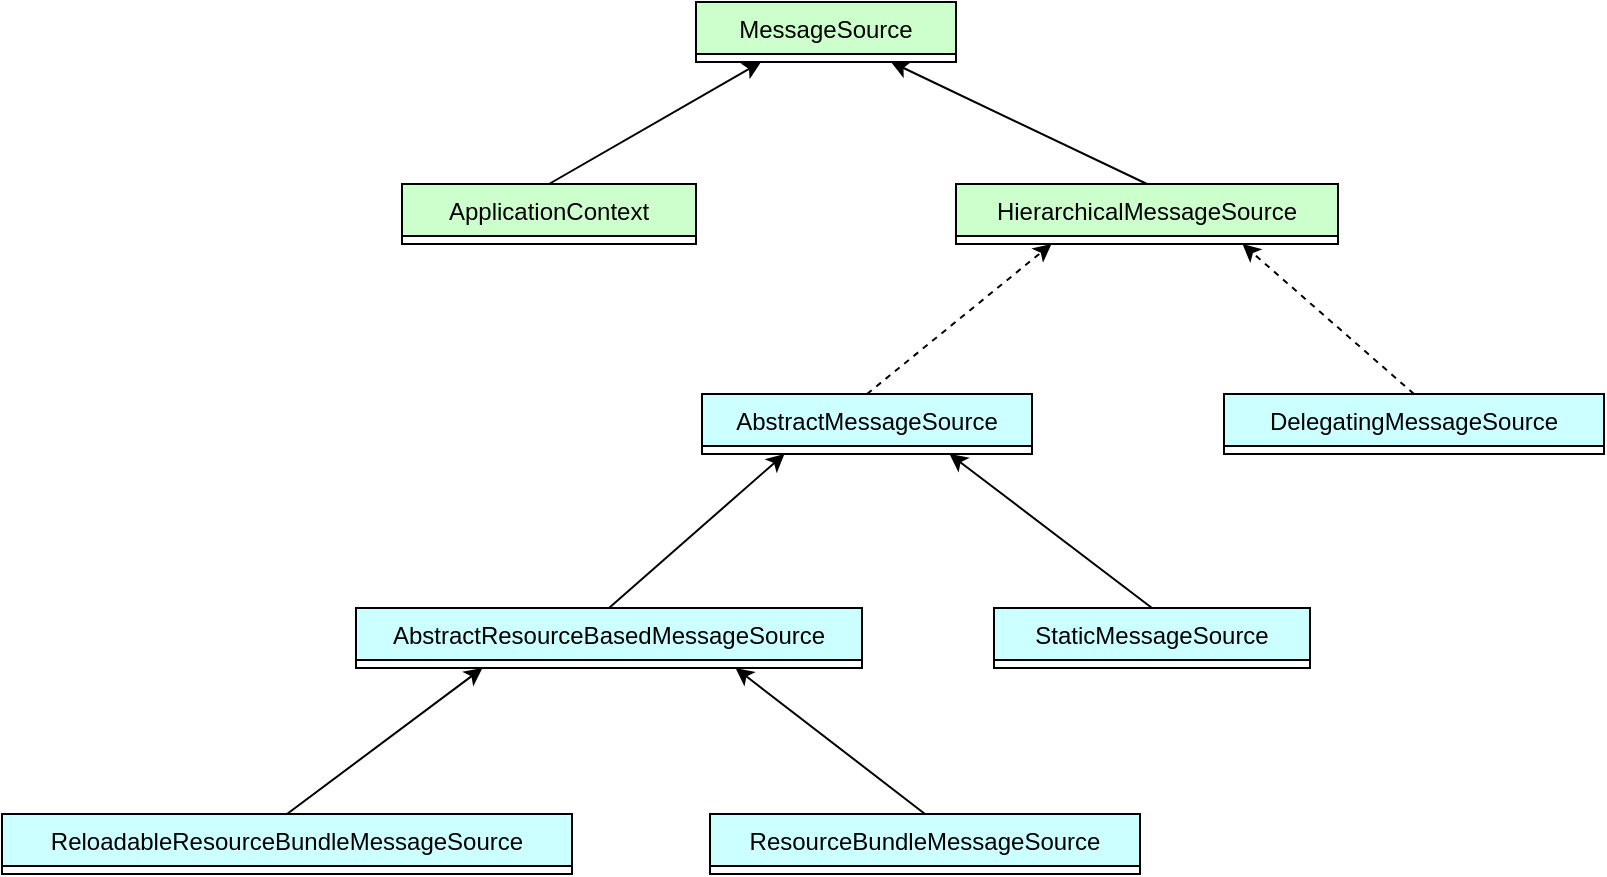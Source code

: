 <mxfile version="20.2.6" type="github">
  <diagram id="aS9pjdUC0Do7hMSleVWt" name="第 1 页">
    <mxGraphModel dx="1422" dy="762" grid="0" gridSize="10" guides="1" tooltips="1" connect="1" arrows="1" fold="1" page="1" pageScale="1" pageWidth="1654" pageHeight="1169" background="none" math="0" shadow="0">
      <root>
        <mxCell id="0" />
        <mxCell id="1" parent="0" />
        <mxCell id="eDFqkNTLr4-eCkODvhOK-2" value="MessageSource" style="swimlane;fontStyle=0;childLayout=stackLayout;horizontal=1;startSize=26;fillColor=#CCFFCC;horizontalStack=0;resizeParent=1;resizeParentMax=0;resizeLast=0;collapsible=1;marginBottom=0;direction=east;strokeColor=default;swimlaneLine=1;glass=0;rounded=0;shadow=0;" parent="1" vertex="1" collapsed="1">
          <mxGeometry x="576" y="109" width="130" height="30" as="geometry">
            <mxRectangle x="758" y="56" width="180" height="52" as="alternateBounds" />
          </mxGeometry>
        </mxCell>
        <mxCell id="eDFqkNTLr4-eCkODvhOK-3" value="" style="text;strokeColor=none;fillColor=#CCFFCC;align=left;verticalAlign=top;spacingLeft=4;spacingRight=4;overflow=hidden;rotatable=0;points=[[0,0.5],[1,0.5]];portConstraint=eastwest;" parent="eDFqkNTLr4-eCkODvhOK-2" vertex="1">
          <mxGeometry y="26" width="180" height="26" as="geometry" />
        </mxCell>
        <mxCell id="eDFqkNTLr4-eCkODvhOK-7" value="AbstractMessageSource" style="swimlane;fontStyle=0;childLayout=stackLayout;horizontal=1;startSize=26;fillColor=#CCFFFF;horizontalStack=0;resizeParent=1;resizeParentMax=0;resizeLast=0;collapsible=1;marginBottom=0;direction=east;strokeColor=default;swimlaneLine=1;glass=0;rounded=0;shadow=0;" parent="1" vertex="1" collapsed="1">
          <mxGeometry x="579" y="305" width="165" height="30" as="geometry">
            <mxRectangle x="604" y="162" width="183" height="52" as="alternateBounds" />
          </mxGeometry>
        </mxCell>
        <mxCell id="eDFqkNTLr4-eCkODvhOK-8" value="" style="text;strokeColor=none;fillColor=#CCFFFF;align=left;verticalAlign=top;spacingLeft=4;spacingRight=4;overflow=hidden;rotatable=0;points=[[0,0.5],[1,0.5]];portConstraint=eastwest;" parent="eDFqkNTLr4-eCkODvhOK-7" vertex="1">
          <mxGeometry y="26" width="183" height="26" as="geometry" />
        </mxCell>
        <mxCell id="eDFqkNTLr4-eCkODvhOK-10" value="HierarchicalMessageSource" style="swimlane;fontStyle=0;childLayout=stackLayout;horizontal=1;startSize=26;fillColor=#CCFFCC;horizontalStack=0;resizeParent=1;resizeParentMax=0;resizeLast=0;collapsible=1;marginBottom=0;direction=east;strokeColor=default;swimlaneLine=1;glass=0;rounded=0;shadow=0;" parent="1" vertex="1" collapsed="1">
          <mxGeometry x="706" y="200" width="191" height="30" as="geometry">
            <mxRectangle x="955" y="162" width="180" height="52" as="alternateBounds" />
          </mxGeometry>
        </mxCell>
        <mxCell id="eDFqkNTLr4-eCkODvhOK-11" value="" style="text;strokeColor=none;fillColor=#CCFFCC;align=left;verticalAlign=top;spacingLeft=4;spacingRight=4;overflow=hidden;rotatable=0;points=[[0,0.5],[1,0.5]];portConstraint=eastwest;" parent="eDFqkNTLr4-eCkODvhOK-10" vertex="1">
          <mxGeometry y="26" width="180" height="26" as="geometry" />
        </mxCell>
        <mxCell id="rqdoCPFN9nggNmxES_CL-17" value="" style="endArrow=classic;html=1;rounded=0;dashed=1;exitX=0.5;exitY=0;exitDx=0;exitDy=0;entryX=0.75;entryY=1;entryDx=0;entryDy=0;" parent="1" source="6E0XSaZ1mksNNAJZRSKo-3" target="eDFqkNTLr4-eCkODvhOK-10" edge="1">
          <mxGeometry width="50" height="50" relative="1" as="geometry">
            <mxPoint x="186" y="129" as="sourcePoint" />
            <mxPoint x="307" y="59" as="targetPoint" />
          </mxGeometry>
        </mxCell>
        <mxCell id="6E0XSaZ1mksNNAJZRSKo-1" value="ApplicationContext" style="swimlane;fontStyle=0;childLayout=stackLayout;horizontal=1;startSize=26;fillColor=#CCFFCC;horizontalStack=0;resizeParent=1;resizeParentMax=0;resizeLast=0;collapsible=1;marginBottom=0;direction=east;strokeColor=default;swimlaneLine=1;glass=0;rounded=0;shadow=0;" parent="1" vertex="1" collapsed="1">
          <mxGeometry x="429" y="200" width="147" height="30" as="geometry">
            <mxRectangle x="955" y="162" width="180" height="52" as="alternateBounds" />
          </mxGeometry>
        </mxCell>
        <mxCell id="6E0XSaZ1mksNNAJZRSKo-2" value="" style="text;strokeColor=none;fillColor=#CCFFCC;align=left;verticalAlign=top;spacingLeft=4;spacingRight=4;overflow=hidden;rotatable=0;points=[[0,0.5],[1,0.5]];portConstraint=eastwest;" parent="6E0XSaZ1mksNNAJZRSKo-1" vertex="1">
          <mxGeometry y="26" width="180" height="26" as="geometry" />
        </mxCell>
        <mxCell id="6E0XSaZ1mksNNAJZRSKo-3" value="DelegatingMessageSource" style="swimlane;fontStyle=0;childLayout=stackLayout;horizontal=1;startSize=26;fillColor=#CCFFFF;horizontalStack=0;resizeParent=1;resizeParentMax=0;resizeLast=0;collapsible=1;marginBottom=0;direction=east;strokeColor=default;swimlaneLine=1;glass=0;rounded=0;shadow=0;" parent="1" vertex="1" collapsed="1">
          <mxGeometry x="840" y="305" width="190" height="30" as="geometry">
            <mxRectangle x="604" y="162" width="183" height="52" as="alternateBounds" />
          </mxGeometry>
        </mxCell>
        <mxCell id="6E0XSaZ1mksNNAJZRSKo-4" value="" style="text;strokeColor=none;fillColor=#CCFFFF;align=left;verticalAlign=top;spacingLeft=4;spacingRight=4;overflow=hidden;rotatable=0;points=[[0,0.5],[1,0.5]];portConstraint=eastwest;" parent="6E0XSaZ1mksNNAJZRSKo-3" vertex="1">
          <mxGeometry y="26" width="183" height="26" as="geometry" />
        </mxCell>
        <mxCell id="6E0XSaZ1mksNNAJZRSKo-5" value="AbstractResourceBasedMessageSource" style="swimlane;fontStyle=0;childLayout=stackLayout;horizontal=1;startSize=26;fillColor=#CCFFFF;horizontalStack=0;resizeParent=1;resizeParentMax=0;resizeLast=0;collapsible=1;marginBottom=0;direction=east;strokeColor=default;swimlaneLine=1;glass=0;rounded=0;shadow=0;" parent="1" vertex="1" collapsed="1">
          <mxGeometry x="406" y="412" width="253" height="30" as="geometry">
            <mxRectangle x="604" y="162" width="183" height="52" as="alternateBounds" />
          </mxGeometry>
        </mxCell>
        <mxCell id="6E0XSaZ1mksNNAJZRSKo-6" value="" style="text;strokeColor=none;fillColor=#CCFFFF;align=left;verticalAlign=top;spacingLeft=4;spacingRight=4;overflow=hidden;rotatable=0;points=[[0,0.5],[1,0.5]];portConstraint=eastwest;" parent="6E0XSaZ1mksNNAJZRSKo-5" vertex="1">
          <mxGeometry y="26" width="183" height="26" as="geometry" />
        </mxCell>
        <mxCell id="6E0XSaZ1mksNNAJZRSKo-7" value="StaticMessageSource" style="swimlane;fontStyle=0;childLayout=stackLayout;horizontal=1;startSize=26;fillColor=#CCFFFF;horizontalStack=0;resizeParent=1;resizeParentMax=0;resizeLast=0;collapsible=1;marginBottom=0;direction=east;strokeColor=default;swimlaneLine=1;glass=0;rounded=0;shadow=0;" parent="1" vertex="1" collapsed="1">
          <mxGeometry x="725" y="412" width="158" height="30" as="geometry">
            <mxRectangle x="604" y="162" width="183" height="52" as="alternateBounds" />
          </mxGeometry>
        </mxCell>
        <mxCell id="6E0XSaZ1mksNNAJZRSKo-8" value="" style="text;strokeColor=none;fillColor=#CCFFFF;align=left;verticalAlign=top;spacingLeft=4;spacingRight=4;overflow=hidden;rotatable=0;points=[[0,0.5],[1,0.5]];portConstraint=eastwest;" parent="6E0XSaZ1mksNNAJZRSKo-7" vertex="1">
          <mxGeometry y="26" width="183" height="26" as="geometry" />
        </mxCell>
        <mxCell id="6E0XSaZ1mksNNAJZRSKo-9" value="ReloadableResourceBundleMessageSource" style="swimlane;fontStyle=0;childLayout=stackLayout;horizontal=1;startSize=26;fillColor=#CCFFFF;horizontalStack=0;resizeParent=1;resizeParentMax=0;resizeLast=0;collapsible=1;marginBottom=0;direction=east;strokeColor=default;swimlaneLine=1;glass=0;rounded=0;shadow=0;" parent="1" vertex="1" collapsed="1">
          <mxGeometry x="229" y="515" width="285" height="30" as="geometry">
            <mxRectangle x="604" y="162" width="183" height="52" as="alternateBounds" />
          </mxGeometry>
        </mxCell>
        <mxCell id="6E0XSaZ1mksNNAJZRSKo-10" value="" style="text;strokeColor=none;fillColor=#CCFFFF;align=left;verticalAlign=top;spacingLeft=4;spacingRight=4;overflow=hidden;rotatable=0;points=[[0,0.5],[1,0.5]];portConstraint=eastwest;" parent="6E0XSaZ1mksNNAJZRSKo-9" vertex="1">
          <mxGeometry y="26" width="183" height="26" as="geometry" />
        </mxCell>
        <mxCell id="6E0XSaZ1mksNNAJZRSKo-11" value="ResourceBundleMessageSource" style="swimlane;fontStyle=0;childLayout=stackLayout;horizontal=1;startSize=26;fillColor=#CCFFFF;horizontalStack=0;resizeParent=1;resizeParentMax=0;resizeLast=0;collapsible=1;marginBottom=0;direction=east;strokeColor=default;swimlaneLine=1;glass=0;rounded=0;shadow=0;" parent="1" vertex="1" collapsed="1">
          <mxGeometry x="583" y="515" width="215" height="30" as="geometry">
            <mxRectangle x="604" y="162" width="183" height="52" as="alternateBounds" />
          </mxGeometry>
        </mxCell>
        <mxCell id="6E0XSaZ1mksNNAJZRSKo-12" value="" style="text;strokeColor=none;fillColor=#CCFFFF;align=left;verticalAlign=top;spacingLeft=4;spacingRight=4;overflow=hidden;rotatable=0;points=[[0,0.5],[1,0.5]];portConstraint=eastwest;" parent="6E0XSaZ1mksNNAJZRSKo-11" vertex="1">
          <mxGeometry y="26" width="183" height="26" as="geometry" />
        </mxCell>
        <mxCell id="6E0XSaZ1mksNNAJZRSKo-13" value="" style="endArrow=classic;html=1;rounded=0;dashed=1;exitX=0.5;exitY=0;exitDx=0;exitDy=0;entryX=0.25;entryY=1;entryDx=0;entryDy=0;" parent="1" source="eDFqkNTLr4-eCkODvhOK-7" target="eDFqkNTLr4-eCkODvhOK-10" edge="1">
          <mxGeometry width="50" height="50" relative="1" as="geometry">
            <mxPoint x="196" y="139" as="sourcePoint" />
            <mxPoint x="317" y="69" as="targetPoint" />
          </mxGeometry>
        </mxCell>
        <mxCell id="6E0XSaZ1mksNNAJZRSKo-14" value="" style="endArrow=classic;html=1;rounded=0;exitX=0.5;exitY=0;exitDx=0;exitDy=0;entryX=0.75;entryY=1;entryDx=0;entryDy=0;" parent="1" source="6E0XSaZ1mksNNAJZRSKo-11" target="6E0XSaZ1mksNNAJZRSKo-5" edge="1">
          <mxGeometry width="50" height="50" relative="1" as="geometry">
            <mxPoint x="121" y="149" as="sourcePoint" />
            <mxPoint x="191" y="80" as="targetPoint" />
          </mxGeometry>
        </mxCell>
        <mxCell id="6E0XSaZ1mksNNAJZRSKo-15" value="" style="endArrow=classic;html=1;rounded=0;exitX=0.5;exitY=0;exitDx=0;exitDy=0;entryX=0.25;entryY=1;entryDx=0;entryDy=0;" parent="1" source="6E0XSaZ1mksNNAJZRSKo-9" target="6E0XSaZ1mksNNAJZRSKo-5" edge="1">
          <mxGeometry width="50" height="50" relative="1" as="geometry">
            <mxPoint x="131" y="159" as="sourcePoint" />
            <mxPoint x="201" y="90" as="targetPoint" />
          </mxGeometry>
        </mxCell>
        <mxCell id="6E0XSaZ1mksNNAJZRSKo-16" value="" style="endArrow=classic;html=1;rounded=0;exitX=0.5;exitY=0;exitDx=0;exitDy=0;entryX=0.75;entryY=1;entryDx=0;entryDy=0;" parent="1" source="6E0XSaZ1mksNNAJZRSKo-7" target="eDFqkNTLr4-eCkODvhOK-7" edge="1">
          <mxGeometry width="50" height="50" relative="1" as="geometry">
            <mxPoint x="141" y="169" as="sourcePoint" />
            <mxPoint x="211" y="100" as="targetPoint" />
          </mxGeometry>
        </mxCell>
        <mxCell id="6E0XSaZ1mksNNAJZRSKo-17" value="" style="endArrow=classic;html=1;rounded=0;exitX=0.5;exitY=0;exitDx=0;exitDy=0;entryX=0.25;entryY=1;entryDx=0;entryDy=0;" parent="1" source="6E0XSaZ1mksNNAJZRSKo-5" target="eDFqkNTLr4-eCkODvhOK-7" edge="1">
          <mxGeometry width="50" height="50" relative="1" as="geometry">
            <mxPoint x="151" y="179" as="sourcePoint" />
            <mxPoint x="221" y="110" as="targetPoint" />
          </mxGeometry>
        </mxCell>
        <mxCell id="6E0XSaZ1mksNNAJZRSKo-18" value="" style="endArrow=classic;html=1;rounded=0;exitX=0.5;exitY=0;exitDx=0;exitDy=0;entryX=0.75;entryY=1;entryDx=0;entryDy=0;" parent="1" source="eDFqkNTLr4-eCkODvhOK-10" target="eDFqkNTLr4-eCkODvhOK-2" edge="1">
          <mxGeometry width="50" height="50" relative="1" as="geometry">
            <mxPoint x="161" y="189" as="sourcePoint" />
            <mxPoint x="231" y="120" as="targetPoint" />
          </mxGeometry>
        </mxCell>
        <mxCell id="6E0XSaZ1mksNNAJZRSKo-19" value="" style="endArrow=classic;html=1;rounded=0;exitX=0.5;exitY=0;exitDx=0;exitDy=0;entryX=0.25;entryY=1;entryDx=0;entryDy=0;" parent="1" source="6E0XSaZ1mksNNAJZRSKo-1" target="eDFqkNTLr4-eCkODvhOK-2" edge="1">
          <mxGeometry width="50" height="50" relative="1" as="geometry">
            <mxPoint x="171" y="199" as="sourcePoint" />
            <mxPoint x="241" y="130" as="targetPoint" />
          </mxGeometry>
        </mxCell>
      </root>
    </mxGraphModel>
  </diagram>
</mxfile>
